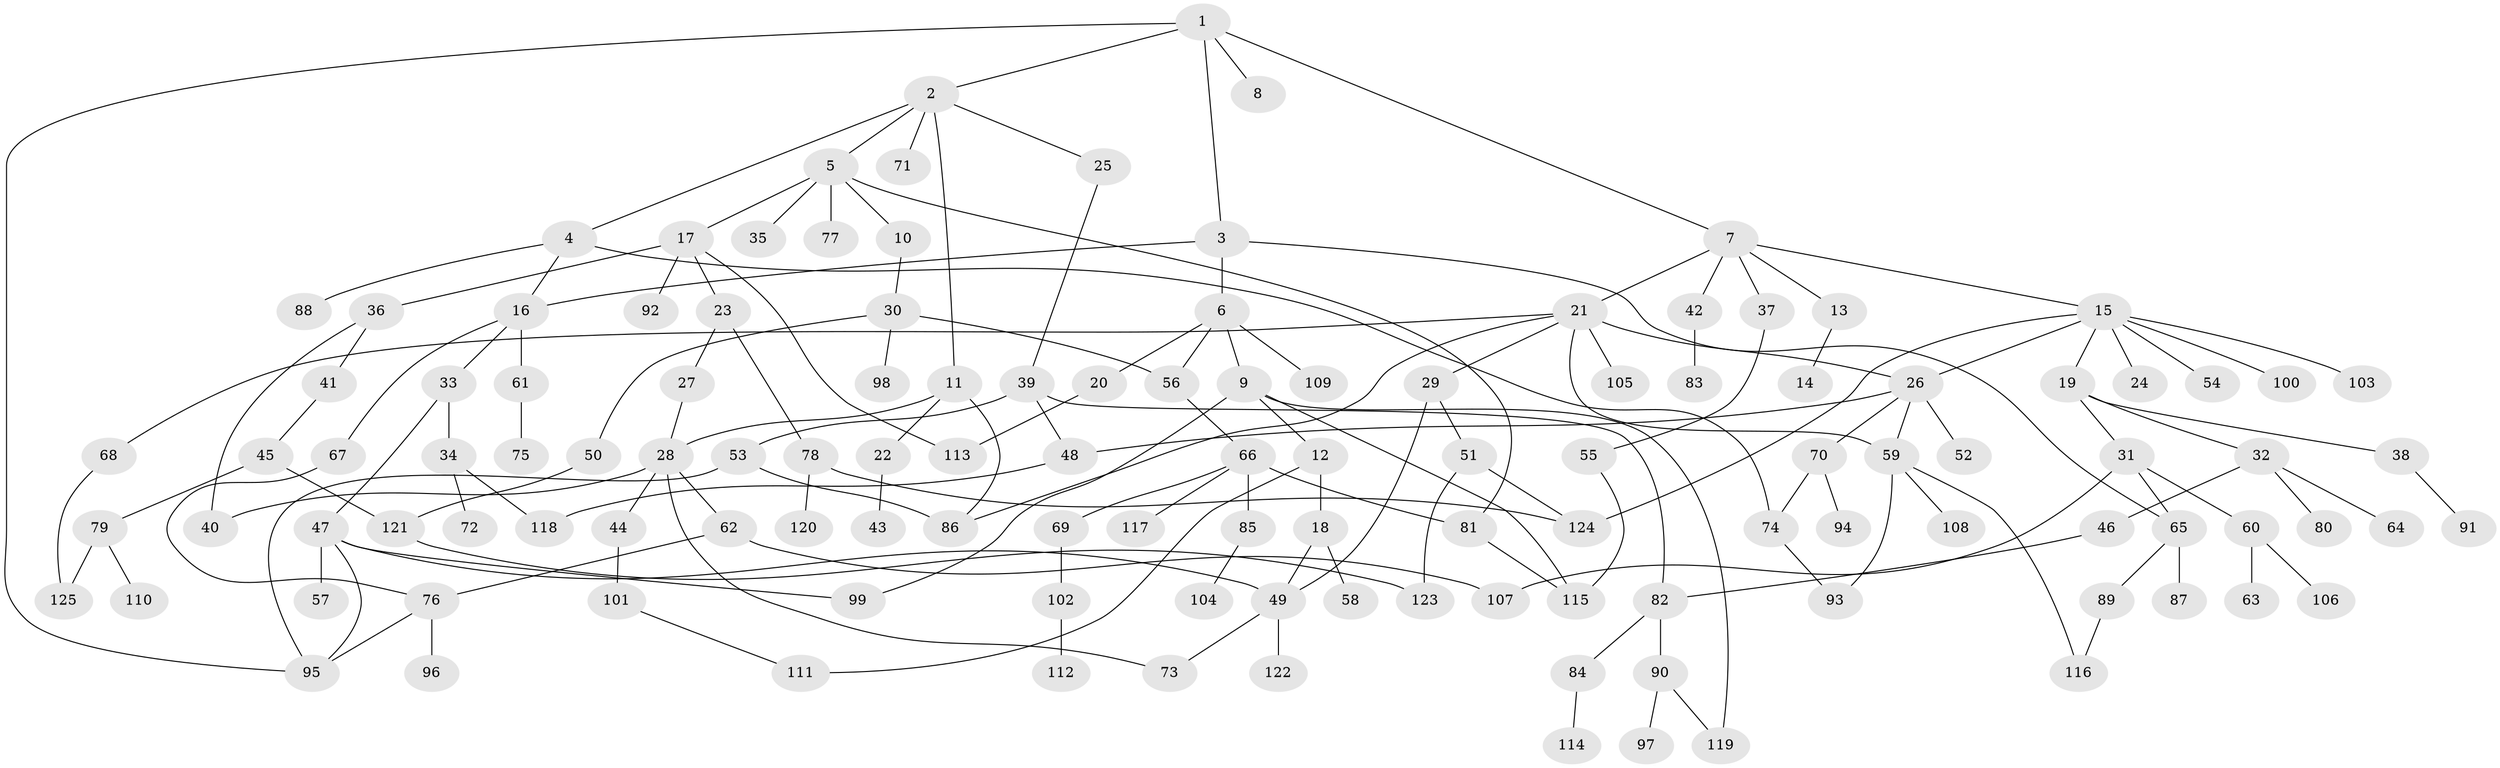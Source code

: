 // Generated by graph-tools (version 1.1) at 2025/34/03/09/25 02:34:26]
// undirected, 125 vertices, 159 edges
graph export_dot {
graph [start="1"]
  node [color=gray90,style=filled];
  1;
  2;
  3;
  4;
  5;
  6;
  7;
  8;
  9;
  10;
  11;
  12;
  13;
  14;
  15;
  16;
  17;
  18;
  19;
  20;
  21;
  22;
  23;
  24;
  25;
  26;
  27;
  28;
  29;
  30;
  31;
  32;
  33;
  34;
  35;
  36;
  37;
  38;
  39;
  40;
  41;
  42;
  43;
  44;
  45;
  46;
  47;
  48;
  49;
  50;
  51;
  52;
  53;
  54;
  55;
  56;
  57;
  58;
  59;
  60;
  61;
  62;
  63;
  64;
  65;
  66;
  67;
  68;
  69;
  70;
  71;
  72;
  73;
  74;
  75;
  76;
  77;
  78;
  79;
  80;
  81;
  82;
  83;
  84;
  85;
  86;
  87;
  88;
  89;
  90;
  91;
  92;
  93;
  94;
  95;
  96;
  97;
  98;
  99;
  100;
  101;
  102;
  103;
  104;
  105;
  106;
  107;
  108;
  109;
  110;
  111;
  112;
  113;
  114;
  115;
  116;
  117;
  118;
  119;
  120;
  121;
  122;
  123;
  124;
  125;
  1 -- 2;
  1 -- 3;
  1 -- 7;
  1 -- 8;
  1 -- 95;
  2 -- 4;
  2 -- 5;
  2 -- 11;
  2 -- 25;
  2 -- 71;
  3 -- 6;
  3 -- 16;
  3 -- 65;
  4 -- 74;
  4 -- 88;
  4 -- 16;
  5 -- 10;
  5 -- 17;
  5 -- 35;
  5 -- 77;
  5 -- 81;
  6 -- 9;
  6 -- 20;
  6 -- 56;
  6 -- 109;
  7 -- 13;
  7 -- 15;
  7 -- 21;
  7 -- 37;
  7 -- 42;
  9 -- 12;
  9 -- 119;
  9 -- 99;
  9 -- 115;
  10 -- 30;
  11 -- 22;
  11 -- 28;
  11 -- 86;
  12 -- 18;
  12 -- 111;
  13 -- 14;
  15 -- 19;
  15 -- 24;
  15 -- 26;
  15 -- 54;
  15 -- 100;
  15 -- 103;
  15 -- 124;
  16 -- 33;
  16 -- 61;
  16 -- 67;
  17 -- 23;
  17 -- 36;
  17 -- 92;
  17 -- 113;
  18 -- 58;
  18 -- 49;
  19 -- 31;
  19 -- 32;
  19 -- 38;
  20 -- 113;
  21 -- 29;
  21 -- 68;
  21 -- 86;
  21 -- 105;
  21 -- 59;
  21 -- 26;
  22 -- 43;
  23 -- 27;
  23 -- 78;
  25 -- 39;
  26 -- 48;
  26 -- 52;
  26 -- 59;
  26 -- 70;
  27 -- 28;
  28 -- 44;
  28 -- 62;
  28 -- 73;
  28 -- 40;
  29 -- 51;
  29 -- 49;
  30 -- 50;
  30 -- 98;
  30 -- 56;
  31 -- 60;
  31 -- 107;
  31 -- 65;
  32 -- 46;
  32 -- 64;
  32 -- 80;
  33 -- 34;
  33 -- 47;
  34 -- 72;
  34 -- 118;
  36 -- 40;
  36 -- 41;
  37 -- 55;
  38 -- 91;
  39 -- 53;
  39 -- 82;
  39 -- 48;
  41 -- 45;
  42 -- 83;
  44 -- 101;
  45 -- 79;
  45 -- 121;
  46 -- 82;
  47 -- 49;
  47 -- 57;
  47 -- 99;
  47 -- 95;
  48 -- 118;
  49 -- 73;
  49 -- 122;
  50 -- 121;
  51 -- 124;
  51 -- 123;
  53 -- 95;
  53 -- 86;
  55 -- 115;
  56 -- 66;
  59 -- 93;
  59 -- 108;
  59 -- 116;
  60 -- 63;
  60 -- 106;
  61 -- 75;
  62 -- 76;
  62 -- 107;
  65 -- 87;
  65 -- 89;
  66 -- 69;
  66 -- 85;
  66 -- 117;
  66 -- 81;
  67 -- 76;
  68 -- 125;
  69 -- 102;
  70 -- 94;
  70 -- 74;
  74 -- 93;
  76 -- 95;
  76 -- 96;
  78 -- 120;
  78 -- 124;
  79 -- 110;
  79 -- 125;
  81 -- 115;
  82 -- 84;
  82 -- 90;
  84 -- 114;
  85 -- 104;
  89 -- 116;
  90 -- 97;
  90 -- 119;
  101 -- 111;
  102 -- 112;
  121 -- 123;
}
